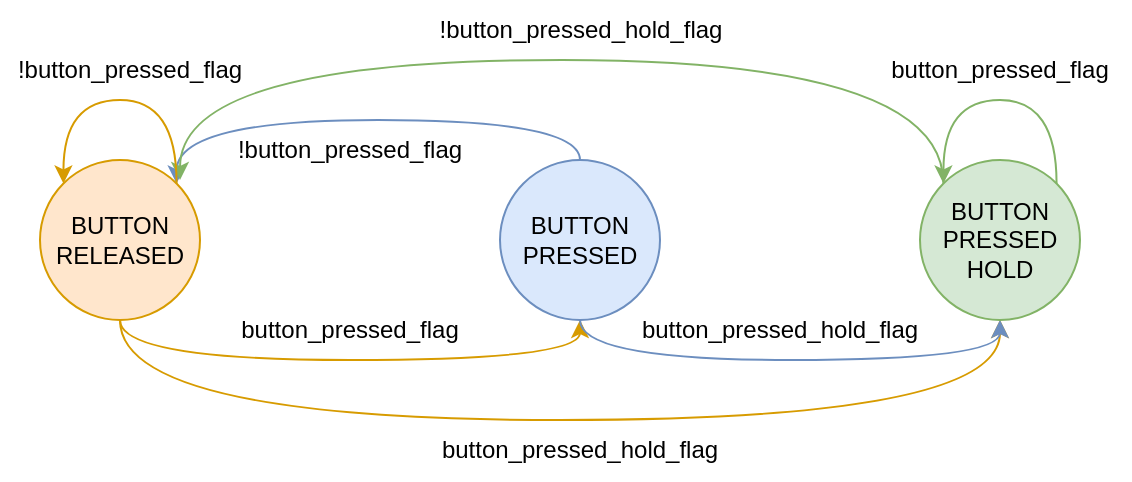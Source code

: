 <mxfile version="24.8.3">
  <diagram name="Trang-1" id="dSp8IqUFXyhDcW7ZZuJ5">
    <mxGraphModel dx="772" dy="393" grid="1" gridSize="10" guides="1" tooltips="1" connect="1" arrows="1" fold="1" page="1" pageScale="1" pageWidth="827" pageHeight="1169" math="0" shadow="0">
      <root>
        <mxCell id="0" />
        <mxCell id="1" parent="0" />
        <mxCell id="zKSzhAIgtlT4qTn-gbQ2-17" style="edgeStyle=orthogonalEdgeStyle;rounded=0;orthogonalLoop=1;jettySize=auto;html=1;entryX=0.5;entryY=1;entryDx=0;entryDy=0;curved=1;fillColor=#ffe6cc;strokeColor=#d79b00;" parent="1" source="zKSzhAIgtlT4qTn-gbQ2-1" target="zKSzhAIgtlT4qTn-gbQ2-2" edge="1">
          <mxGeometry relative="1" as="geometry">
            <mxPoint x="230" y="280" as="targetPoint" />
            <Array as="points">
              <mxPoint x="200" y="280" />
              <mxPoint x="430" y="280" />
            </Array>
          </mxGeometry>
        </mxCell>
        <mxCell id="zKSzhAIgtlT4qTn-gbQ2-1" value="BUTTON&lt;div&gt;RELEASED&lt;/div&gt;" style="ellipse;whiteSpace=wrap;html=1;aspect=fixed;fillColor=#ffe6cc;strokeColor=#d79b00;" parent="1" vertex="1">
          <mxGeometry x="160" y="180" width="80" height="80" as="geometry" />
        </mxCell>
        <mxCell id="zKSzhAIgtlT4qTn-gbQ2-19" style="edgeStyle=orthogonalEdgeStyle;rounded=0;orthogonalLoop=1;jettySize=auto;html=1;entryX=1;entryY=0;entryDx=0;entryDy=0;curved=1;fillColor=#dae8fc;strokeColor=#6c8ebf;" parent="1" source="zKSzhAIgtlT4qTn-gbQ2-2" target="zKSzhAIgtlT4qTn-gbQ2-1" edge="1">
          <mxGeometry relative="1" as="geometry">
            <Array as="points">
              <mxPoint x="430" y="160" />
              <mxPoint x="228" y="160" />
            </Array>
          </mxGeometry>
        </mxCell>
        <mxCell id="zKSzhAIgtlT4qTn-gbQ2-22" style="edgeStyle=orthogonalEdgeStyle;rounded=0;orthogonalLoop=1;jettySize=auto;html=1;entryX=0.5;entryY=1;entryDx=0;entryDy=0;curved=1;fillColor=#ffe6cc;strokeColor=#d79b00;exitX=0.5;exitY=1;exitDx=0;exitDy=0;" parent="1" source="zKSzhAIgtlT4qTn-gbQ2-1" target="zKSzhAIgtlT4qTn-gbQ2-4" edge="1">
          <mxGeometry relative="1" as="geometry">
            <mxPoint x="200" y="270" as="sourcePoint" />
            <Array as="points">
              <mxPoint x="200" y="310" />
              <mxPoint x="640" y="310" />
            </Array>
          </mxGeometry>
        </mxCell>
        <mxCell id="xToffB4TxCJwhB0GeCon-3" style="edgeStyle=orthogonalEdgeStyle;rounded=0;orthogonalLoop=1;jettySize=auto;html=1;entryX=0.5;entryY=1;entryDx=0;entryDy=0;curved=1;fillColor=#dae8fc;strokeColor=#6c8ebf;" parent="1" source="zKSzhAIgtlT4qTn-gbQ2-2" target="zKSzhAIgtlT4qTn-gbQ2-4" edge="1">
          <mxGeometry relative="1" as="geometry">
            <Array as="points">
              <mxPoint x="430" y="280" />
              <mxPoint x="640" y="280" />
            </Array>
          </mxGeometry>
        </mxCell>
        <mxCell id="zKSzhAIgtlT4qTn-gbQ2-2" value="BUTTON&lt;div&gt;PRESSED&lt;/div&gt;" style="ellipse;whiteSpace=wrap;html=1;fillColor=#dae8fc;strokeColor=#6c8ebf;" parent="1" vertex="1">
          <mxGeometry x="390" y="180" width="80" height="80" as="geometry" />
        </mxCell>
        <mxCell id="zKSzhAIgtlT4qTn-gbQ2-27" style="edgeStyle=orthogonalEdgeStyle;rounded=0;orthogonalLoop=1;jettySize=auto;html=1;exitX=0;exitY=0;exitDx=0;exitDy=0;curved=1;fillColor=#d5e8d4;strokeColor=#82b366;" parent="1" source="zKSzhAIgtlT4qTn-gbQ2-4" edge="1">
          <mxGeometry relative="1" as="geometry">
            <mxPoint x="230" y="190" as="targetPoint" />
            <Array as="points">
              <mxPoint x="612" y="130" />
              <mxPoint x="230" y="130" />
            </Array>
          </mxGeometry>
        </mxCell>
        <mxCell id="zKSzhAIgtlT4qTn-gbQ2-4" value="BUTTON&lt;div&gt;PRESSED HOLD&lt;/div&gt;" style="ellipse;whiteSpace=wrap;html=1;fillColor=#d5e8d4;strokeColor=#82b366;" parent="1" vertex="1">
          <mxGeometry x="600" y="180" width="80" height="80" as="geometry" />
        </mxCell>
        <mxCell id="zKSzhAIgtlT4qTn-gbQ2-11" style="edgeStyle=orthogonalEdgeStyle;rounded=0;orthogonalLoop=1;jettySize=auto;html=1;exitX=1;exitY=0;exitDx=0;exitDy=0;entryX=0;entryY=0;entryDx=0;entryDy=0;curved=1;fillColor=#ffe6cc;strokeColor=#d79b00;" parent="1" source="zKSzhAIgtlT4qTn-gbQ2-1" target="zKSzhAIgtlT4qTn-gbQ2-1" edge="1">
          <mxGeometry relative="1" as="geometry">
            <Array as="points">
              <mxPoint x="228" y="150" />
              <mxPoint x="172" y="150" />
            </Array>
          </mxGeometry>
        </mxCell>
        <mxCell id="zKSzhAIgtlT4qTn-gbQ2-12" value="!button_pressed_flag" style="text;strokeColor=none;align=center;fillColor=none;html=1;verticalAlign=middle;whiteSpace=wrap;rounded=0;" parent="1" vertex="1">
          <mxGeometry x="140" y="120" width="130" height="30" as="geometry" />
        </mxCell>
        <mxCell id="zKSzhAIgtlT4qTn-gbQ2-18" value="button_pressed_flag" style="text;strokeColor=none;align=center;fillColor=none;html=1;verticalAlign=middle;whiteSpace=wrap;rounded=0;" parent="1" vertex="1">
          <mxGeometry x="250" y="250" width="130" height="30" as="geometry" />
        </mxCell>
        <mxCell id="zKSzhAIgtlT4qTn-gbQ2-20" value="!button_pressed_flag" style="text;strokeColor=none;align=center;fillColor=none;html=1;verticalAlign=middle;whiteSpace=wrap;rounded=0;" parent="1" vertex="1">
          <mxGeometry x="250" y="160" width="130" height="30" as="geometry" />
        </mxCell>
        <mxCell id="zKSzhAIgtlT4qTn-gbQ2-23" value="button_pressed_hold_flag" style="text;strokeColor=none;align=center;fillColor=none;html=1;verticalAlign=middle;whiteSpace=wrap;rounded=0;" parent="1" vertex="1">
          <mxGeometry x="360" y="310" width="140" height="30" as="geometry" />
        </mxCell>
        <mxCell id="zKSzhAIgtlT4qTn-gbQ2-24" style="edgeStyle=orthogonalEdgeStyle;rounded=0;orthogonalLoop=1;jettySize=auto;html=1;exitX=1;exitY=0;exitDx=0;exitDy=0;entryX=0;entryY=0;entryDx=0;entryDy=0;curved=1;fillColor=#d5e8d4;strokeColor=#82b366;" parent="1" source="zKSzhAIgtlT4qTn-gbQ2-4" target="zKSzhAIgtlT4qTn-gbQ2-4" edge="1">
          <mxGeometry relative="1" as="geometry">
            <Array as="points">
              <mxPoint x="668" y="150" />
              <mxPoint x="612" y="150" />
            </Array>
          </mxGeometry>
        </mxCell>
        <mxCell id="zKSzhAIgtlT4qTn-gbQ2-25" value="button_pressed_flag" style="text;strokeColor=none;align=center;fillColor=none;html=1;verticalAlign=middle;whiteSpace=wrap;rounded=0;" parent="1" vertex="1">
          <mxGeometry x="575" y="120" width="130" height="30" as="geometry" />
        </mxCell>
        <mxCell id="zKSzhAIgtlT4qTn-gbQ2-28" value="!button_pressed_hold_flag" style="text;strokeColor=none;align=center;fillColor=none;html=1;verticalAlign=middle;whiteSpace=wrap;rounded=0;" parent="1" vertex="1">
          <mxGeometry x="352.5" y="100" width="155" height="30" as="geometry" />
        </mxCell>
        <mxCell id="xToffB4TxCJwhB0GeCon-4" value="button_pressed_hold_flag" style="text;strokeColor=none;align=center;fillColor=none;html=1;verticalAlign=middle;whiteSpace=wrap;rounded=0;" parent="1" vertex="1">
          <mxGeometry x="460" y="250" width="140" height="30" as="geometry" />
        </mxCell>
      </root>
    </mxGraphModel>
  </diagram>
</mxfile>
